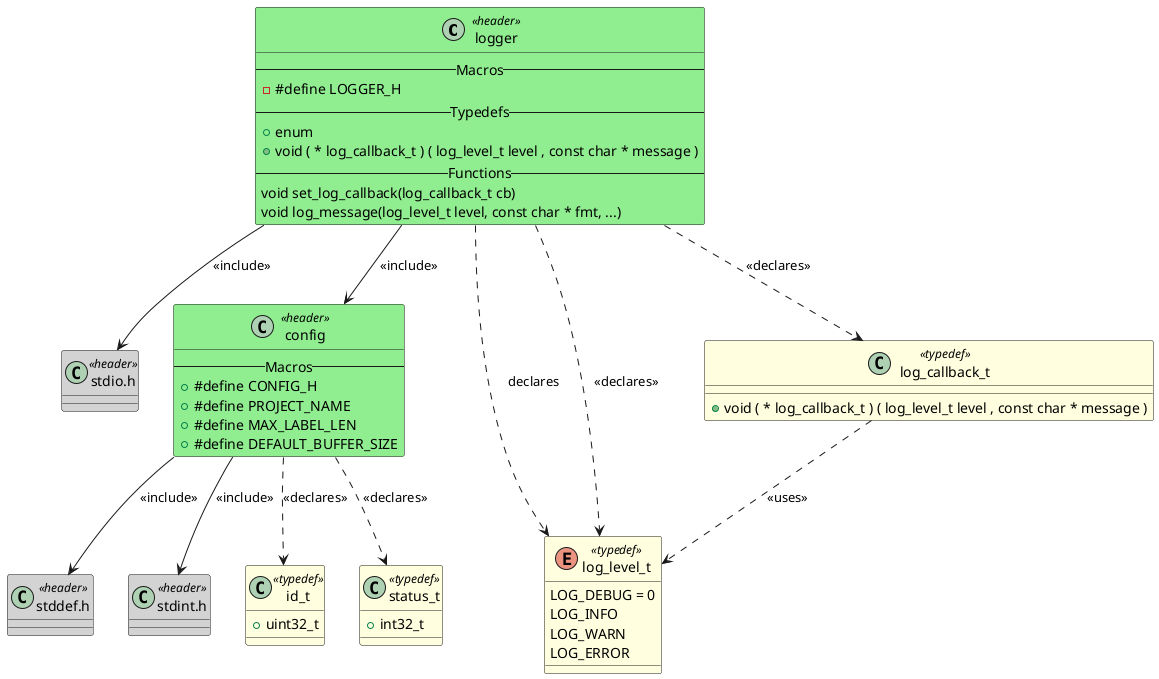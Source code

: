 @startuml logger

class "logger" as HEADER_LOGGER <<header>> #LightGreen
{
    -- Macros --
    - #define LOGGER_H
    -- Typedefs --
    + enum
    + void ( * log_callback_t ) ( log_level_t level , const char * message )
    -- Functions --
    void set_log_callback(log_callback_t cb)
    void log_message(log_level_t level, const char * fmt, ...)
}

class "stdio.h" as HEADER_STDIO <<header>> #LightGray
{
}

class "config" as HEADER_CONFIG <<header>> #LightGreen
{
    -- Macros --
    + #define CONFIG_H
    + #define PROJECT_NAME
    + #define MAX_LABEL_LEN
    + #define DEFAULT_BUFFER_SIZE
}
class "stddef.h" as HEADER_STDDEF <<header>> #LightGray
{
}

class "stdint.h" as HEADER_STDINT <<header>> #LightGray
{
}

enum "log_level_t" as TYPEDEF_log_level_t <<typedef>> #LightYellow
{
    LOG_DEBUG = 0
    LOG_INFO
    LOG_WARN
    LOG_ERROR
}

class "log_callback_t" as TYPEDEF_log_callback_t <<typedef>> #LightYellow
{
    + void ( * log_callback_t ) ( log_level_t level , const char * message )
}

class "id_t" as TYPEDEF_id_t <<typedef>> #LightYellow
{
    + uint32_t
}

class "status_t" as TYPEDEF_status_t <<typedef>> #LightYellow
{
    + int32_t
}

HEADER_LOGGER --> HEADER_STDIO : <<include>>
HEADER_LOGGER --> HEADER_CONFIG : <<include>>
HEADER_CONFIG --> HEADER_STDDEF : <<include>>
HEADER_CONFIG --> HEADER_STDINT : <<include>>
HEADER_LOGGER ..> TYPEDEF_log_level_t : declares
TYPEDEF_log_callback_t ..> TYPEDEF_log_level_t : <<uses>>
HEADER_LOGGER ..> TYPEDEF_log_level_t : <<declares>>
HEADER_LOGGER ..> TYPEDEF_log_callback_t : <<declares>>
HEADER_CONFIG ..> TYPEDEF_id_t : <<declares>>
HEADER_CONFIG ..> TYPEDEF_status_t : <<declares>>

@enduml
